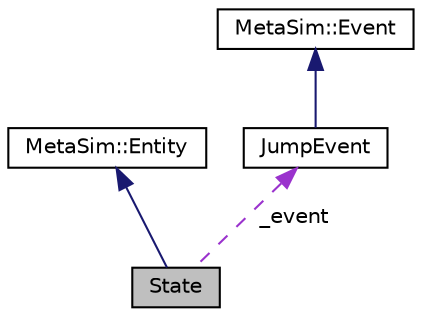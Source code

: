 digraph "State"
{
  edge [fontname="Helvetica",fontsize="10",labelfontname="Helvetica",labelfontsize="10"];
  node [fontname="Helvetica",fontsize="10",shape=record];
  Node1 [label="State",height=0.2,width=0.4,color="black", fillcolor="grey75", style="filled", fontcolor="black"];
  Node2 -> Node1 [dir="back",color="midnightblue",fontsize="10",style="solid"];
  Node2 [label="MetaSim::Entity",height=0.2,width=0.4,color="black", fillcolor="white", style="filled",URL="$d0/d41/classMetaSim_1_1Entity.html"];
  Node3 -> Node1 [dir="back",color="darkorchid3",fontsize="10",style="dashed",label=" _event" ];
  Node3 [label="JumpEvent",height=0.2,width=0.4,color="black", fillcolor="white", style="filled",URL="$d1/d73/classJumpEvent.html"];
  Node4 -> Node3 [dir="back",color="midnightblue",fontsize="10",style="solid"];
  Node4 [label="MetaSim::Event",height=0.2,width=0.4,color="black", fillcolor="white", style="filled",URL="$d2/d88/classMetaSim_1_1Event.html"];
}
